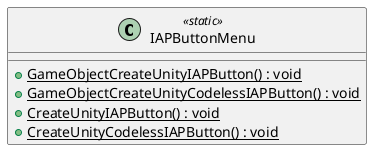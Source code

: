 @startuml
class IAPButtonMenu <<static>> {
    + {static} GameObjectCreateUnityIAPButton() : void
    + {static} GameObjectCreateUnityCodelessIAPButton() : void
    + {static} CreateUnityIAPButton() : void
    + {static} CreateUnityCodelessIAPButton() : void
}
@enduml
